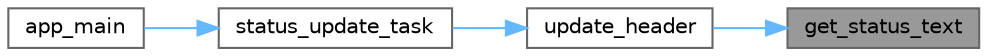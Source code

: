digraph "get_status_text"
{
 // LATEX_PDF_SIZE
  bgcolor="transparent";
  edge [fontname=Helvetica,fontsize=10,labelfontname=Helvetica,labelfontsize=10];
  node [fontname=Helvetica,fontsize=10,shape=box,height=0.2,width=0.4];
  rankdir="RL";
  Node1 [id="Node000001",label="get_status_text",height=0.2,width=0.4,color="gray40", fillcolor="grey60", style="filled", fontcolor="black",tooltip="Retrieves the status text based on the current system state and language. This function returns a str..."];
  Node1 -> Node2 [id="edge1_Node000001_Node000002",dir="back",color="steelblue1",style="solid",tooltip=" "];
  Node2 [id="Node000002",label="update_header",height=0.2,width=0.4,color="grey40", fillcolor="white", style="filled",URL="$system_8c.html#a97ec9415a474734bbfe4819763f72c3f",tooltip="Updates the header on the Nextion display."];
  Node2 -> Node3 [id="edge2_Node000002_Node000003",dir="back",color="steelblue1",style="solid",tooltip=" "];
  Node3 [id="Node000003",label="status_update_task",height=0.2,width=0.4,color="grey40", fillcolor="white", style="filled",URL="$tasks_8c.html#aca31737b112ac097a245cc89d88a7f06",tooltip="Wrapper function for the status update task."];
  Node3 -> Node4 [id="edge3_Node000003_Node000004",dir="back",color="steelblue1",style="solid",tooltip=" "];
  Node4 [id="Node000004",label="app_main",height=0.2,width=0.4,color="grey40", fillcolor="white", style="filled",URL="$main_8c.html#a630544a7f0a2cc40d8a7fefab7e2fe70",tooltip=" "];
}
